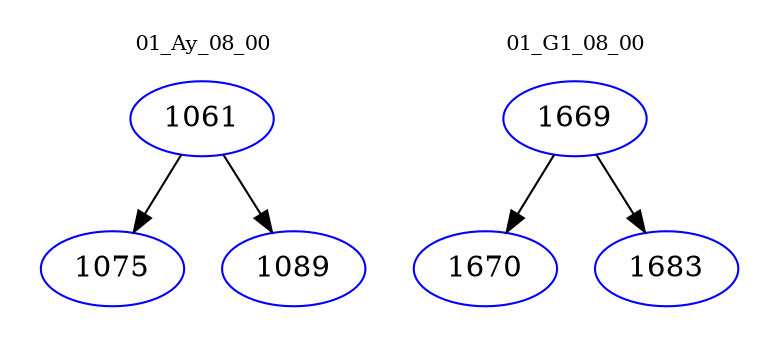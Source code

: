 digraph{
subgraph cluster_0 {
color = white
label = "01_Ay_08_00";
fontsize=10;
T0_1061 [label="1061", color="blue"]
T0_1061 -> T0_1075 [color="black"]
T0_1075 [label="1075", color="blue"]
T0_1061 -> T0_1089 [color="black"]
T0_1089 [label="1089", color="blue"]
}
subgraph cluster_1 {
color = white
label = "01_G1_08_00";
fontsize=10;
T1_1669 [label="1669", color="blue"]
T1_1669 -> T1_1670 [color="black"]
T1_1670 [label="1670", color="blue"]
T1_1669 -> T1_1683 [color="black"]
T1_1683 [label="1683", color="blue"]
}
}

